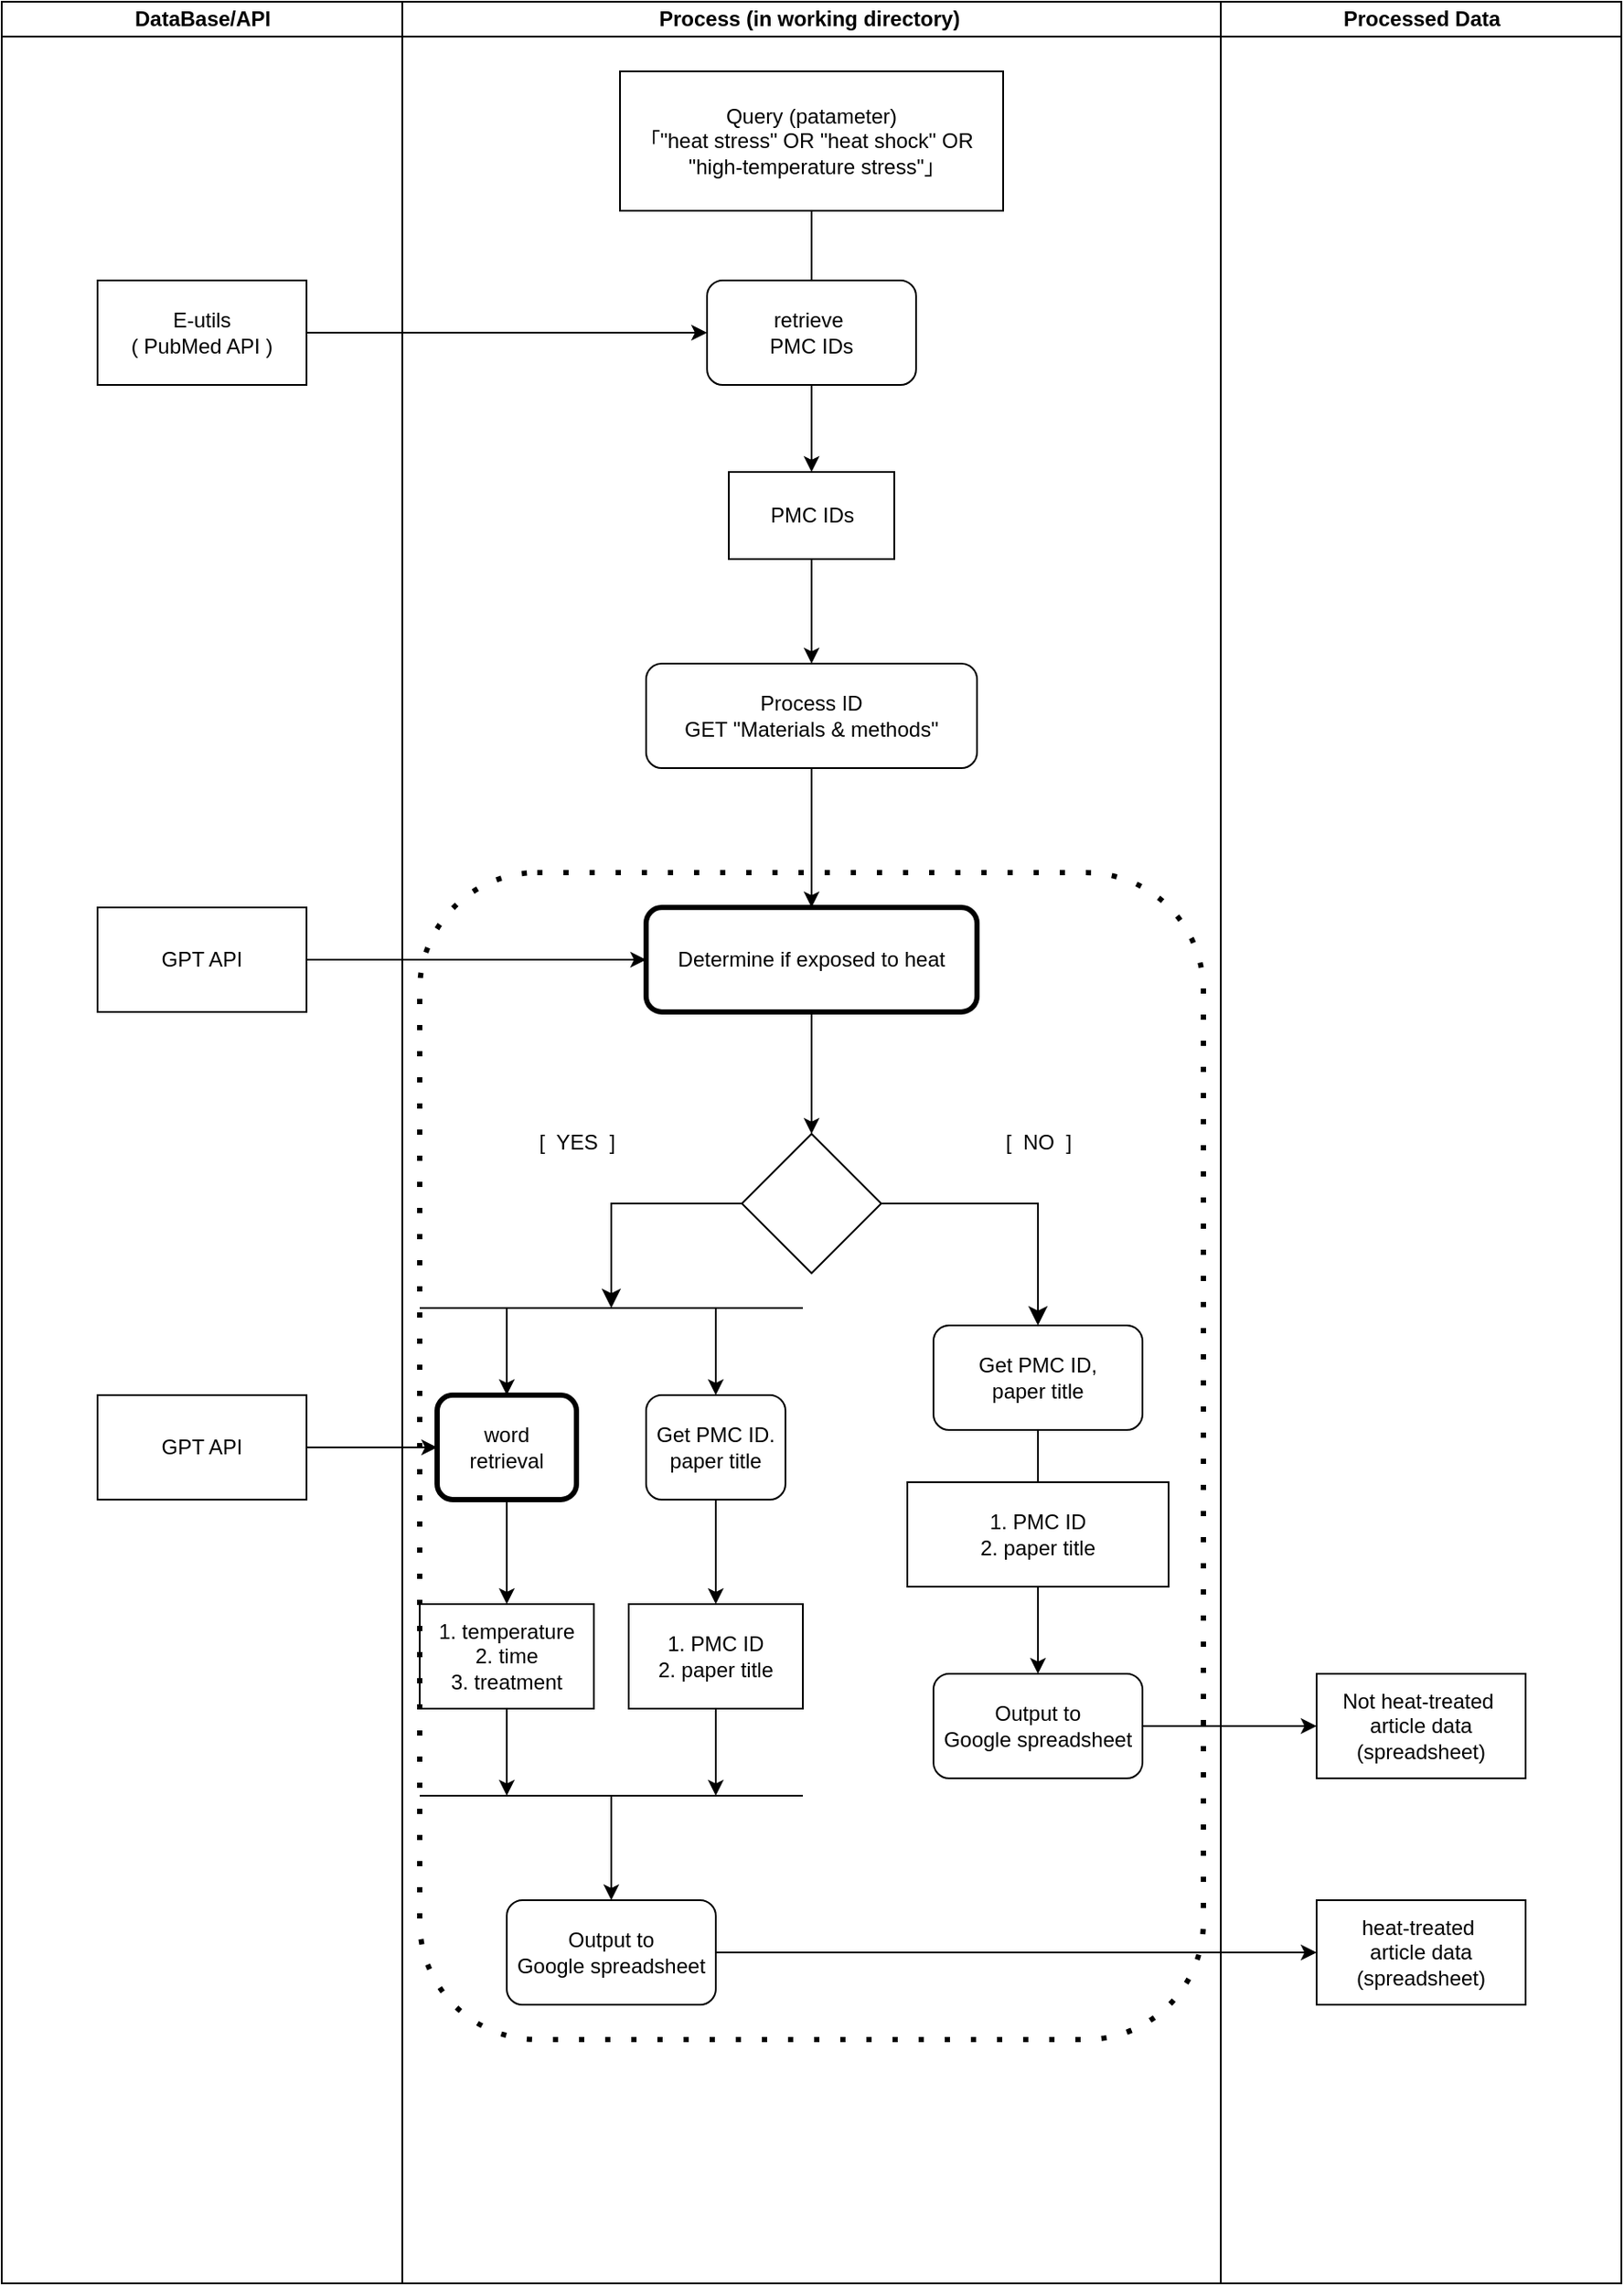 <mxfile>
    <diagram id="XXfRp2zLRPGOdZGCUI0H" name="ページ1">
        <mxGraphModel dx="2573" dy="947" grid="1" gridSize="10" guides="1" tooltips="1" connect="1" arrows="1" fold="1" page="1" pageScale="1" pageWidth="1169" pageHeight="1654" math="0" shadow="0">
            <root>
                <mxCell id="0"/>
                <mxCell id="1" parent="0"/>
                <mxCell id="25" value="DataBase/API" style="swimlane;startSize=20;html=1;fillColor=default;swimlaneFillColor=default;" parent="1" vertex="1">
                    <mxGeometry x="-50" y="10" width="230" height="1310" as="geometry"/>
                </mxCell>
                <mxCell id="2" value="E-utils&lt;br&gt;( PubMed API )" style="rounded=0;whiteSpace=wrap;html=1;" parent="25" vertex="1">
                    <mxGeometry x="55" y="160" width="120" height="60" as="geometry"/>
                </mxCell>
                <mxCell id="46" value="GPT API" style="rounded=0;whiteSpace=wrap;html=1;" parent="25" vertex="1">
                    <mxGeometry x="55" y="520" width="120" height="60" as="geometry"/>
                </mxCell>
                <mxCell id="90" value="GPT API" style="rounded=0;whiteSpace=wrap;html=1;" vertex="1" parent="25">
                    <mxGeometry x="55" y="800" width="120" height="60" as="geometry"/>
                </mxCell>
                <mxCell id="28" value="Process (in working directory)&amp;nbsp;" style="swimlane;startSize=20;html=1;" parent="1" vertex="1">
                    <mxGeometry x="180" y="10" width="470" height="1310" as="geometry"/>
                </mxCell>
                <mxCell id="5" value="Query (patameter)&lt;br&gt;｢&quot;heat stress&quot; OR &quot;heat shock&quot; OR &quot;high-temperature stress&quot;｣" style="rounded=0;whiteSpace=wrap;html=1;" parent="28" vertex="1">
                    <mxGeometry x="125" y="40" width="220" height="80" as="geometry"/>
                </mxCell>
                <mxCell id="7" value="" style="endArrow=none;html=1;entryX=0.5;entryY=1;entryDx=0;entryDy=0;exitX=0.5;exitY=0;exitDx=0;exitDy=0;" parent="28" source="4" target="5" edge="1">
                    <mxGeometry width="50" height="50" relative="1" as="geometry">
                        <mxPoint x="279" y="270" as="sourcePoint"/>
                        <mxPoint x="329" y="220" as="targetPoint"/>
                    </mxGeometry>
                </mxCell>
                <mxCell id="4" value="retrieve&amp;nbsp;&lt;br&gt;PMC IDs" style="rounded=1;whiteSpace=wrap;html=1;" parent="28" vertex="1">
                    <mxGeometry x="175" y="160" width="120" height="60" as="geometry"/>
                </mxCell>
                <mxCell id="8" value="" style="endArrow=classic;html=1;exitX=0.5;exitY=1;exitDx=0;exitDy=0;entryX=0.5;entryY=0;entryDx=0;entryDy=0;" parent="28" source="4" target="56" edge="1">
                    <mxGeometry width="50" height="50" relative="1" as="geometry">
                        <mxPoint x="140" y="320" as="sourcePoint"/>
                        <mxPoint x="235" y="270" as="targetPoint"/>
                    </mxGeometry>
                </mxCell>
                <mxCell id="10" value="1. temperature&lt;br&gt;2. time&lt;br&gt;3. treatment" style="rounded=0;whiteSpace=wrap;html=1;" parent="28" vertex="1">
                    <mxGeometry x="10" y="920" width="100" height="60" as="geometry"/>
                </mxCell>
                <mxCell id="56" value="PMC IDs" style="rounded=0;whiteSpace=wrap;html=1;" vertex="1" parent="28">
                    <mxGeometry x="187.5" y="270" width="95" height="50" as="geometry"/>
                </mxCell>
                <mxCell id="96" value="" style="edgeStyle=none;html=1;" edge="1" parent="28" source="44" target="95">
                    <mxGeometry relative="1" as="geometry"/>
                </mxCell>
                <mxCell id="44" value="Get PMC ID.&lt;br&gt;paper title" style="rounded=1;whiteSpace=wrap;html=1;" parent="28" vertex="1">
                    <mxGeometry x="140" y="800" width="80" height="60" as="geometry"/>
                </mxCell>
                <mxCell id="62" value="Process ID&lt;br&gt;GET &quot;Materials &amp;amp; methods&quot;" style="rounded=1;whiteSpace=wrap;html=1;" vertex="1" parent="28">
                    <mxGeometry x="140" y="380" width="190" height="60" as="geometry"/>
                </mxCell>
                <mxCell id="64" value="" style="endArrow=classic;html=1;exitX=0.5;exitY=1;exitDx=0;exitDy=0;" edge="1" parent="28" source="56" target="62">
                    <mxGeometry width="50" height="50" relative="1" as="geometry">
                        <mxPoint x="245" y="230" as="sourcePoint"/>
                        <mxPoint x="245" y="280" as="targetPoint"/>
                    </mxGeometry>
                </mxCell>
                <mxCell id="69" value="" style="edgeStyle=none;html=1;" edge="1" parent="28" source="66" target="68">
                    <mxGeometry relative="1" as="geometry"/>
                </mxCell>
                <mxCell id="66" value="Determine if exposed to heat" style="rounded=1;whiteSpace=wrap;html=1;strokeWidth=3;" vertex="1" parent="28">
                    <mxGeometry x="140" y="520" width="190" height="60" as="geometry"/>
                </mxCell>
                <mxCell id="65" value="" style="endArrow=classic;html=1;exitX=0.5;exitY=1;exitDx=0;exitDy=0;entryX=0.5;entryY=0;entryDx=0;entryDy=0;" edge="1" parent="28" source="62" target="66">
                    <mxGeometry width="50" height="50" relative="1" as="geometry">
                        <mxPoint x="245" y="330" as="sourcePoint"/>
                        <mxPoint x="235" y="510" as="targetPoint"/>
                    </mxGeometry>
                </mxCell>
                <mxCell id="68" value="" style="rhombus;whiteSpace=wrap;html=1;strokeWidth=1;fillColor=none;" vertex="1" parent="28">
                    <mxGeometry x="195" y="650" width="80" height="80" as="geometry"/>
                </mxCell>
                <mxCell id="70" value="[&amp;nbsp; YES&amp;nbsp; ]" style="text;html=1;align=center;verticalAlign=middle;resizable=0;points=[];autosize=1;strokeColor=none;fillColor=none;" vertex="1" parent="28">
                    <mxGeometry x="65" y="640" width="70" height="30" as="geometry"/>
                </mxCell>
                <mxCell id="71" value="[&amp;nbsp; NO&amp;nbsp; ]" style="text;html=1;align=center;verticalAlign=middle;resizable=0;points=[];autosize=1;strokeColor=none;fillColor=none;" vertex="1" parent="28">
                    <mxGeometry x="335" y="640" width="60" height="30" as="geometry"/>
                </mxCell>
                <mxCell id="75" value="" style="edgeStyle=none;html=1;" edge="1" parent="28" source="72">
                    <mxGeometry relative="1" as="geometry">
                        <mxPoint x="365" y="860" as="targetPoint"/>
                    </mxGeometry>
                </mxCell>
                <mxCell id="72" value="Get PMC ID, &lt;br&gt;paper title" style="rounded=1;whiteSpace=wrap;html=1;strokeWidth=1;fillColor=none;" vertex="1" parent="28">
                    <mxGeometry x="305" y="760" width="120" height="60" as="geometry"/>
                </mxCell>
                <mxCell id="83" value="" style="edgeStyle=none;html=1;" edge="1" parent="28" source="74" target="76">
                    <mxGeometry relative="1" as="geometry"/>
                </mxCell>
                <mxCell id="74" value="1. PMC ID&lt;br&gt;2. paper title" style="rounded=0;whiteSpace=wrap;html=1;" vertex="1" parent="28">
                    <mxGeometry x="290" y="850" width="150" height="60" as="geometry"/>
                </mxCell>
                <mxCell id="76" value="Output to &lt;br&gt;Google spreadsheet" style="rounded=1;whiteSpace=wrap;html=1;" vertex="1" parent="28">
                    <mxGeometry x="305" y="960" width="120" height="60" as="geometry"/>
                </mxCell>
                <mxCell id="87" value="" style="edgeStyle=segmentEdgeStyle;endArrow=classic;html=1;curved=0;rounded=0;endSize=8;startSize=8;exitX=1;exitY=0.5;exitDx=0;exitDy=0;entryX=0.5;entryY=0;entryDx=0;entryDy=0;" edge="1" parent="28" source="68" target="72">
                    <mxGeometry width="50" height="50" relative="1" as="geometry">
                        <mxPoint x="205" y="700" as="sourcePoint"/>
                        <mxPoint x="130" y="760" as="targetPoint"/>
                    </mxGeometry>
                </mxCell>
                <mxCell id="92" value="" style="edgeStyle=none;html=1;" edge="1" parent="28" source="88" target="10">
                    <mxGeometry relative="1" as="geometry"/>
                </mxCell>
                <mxCell id="88" value="word &lt;br&gt;retrieval" style="rounded=1;whiteSpace=wrap;html=1;strokeWidth=3;" vertex="1" parent="28">
                    <mxGeometry x="20" y="800" width="80" height="60" as="geometry"/>
                </mxCell>
                <mxCell id="95" value="1. PMC ID&lt;br&gt;2. paper title" style="rounded=0;whiteSpace=wrap;html=1;" vertex="1" parent="28">
                    <mxGeometry x="130" y="920" width="100" height="60" as="geometry"/>
                </mxCell>
                <mxCell id="97" value="" style="endArrow=none;html=1;" edge="1" parent="28">
                    <mxGeometry width="50" height="50" relative="1" as="geometry">
                        <mxPoint x="230" y="1030" as="sourcePoint"/>
                        <mxPoint x="10" y="1030" as="targetPoint"/>
                        <Array as="points">
                            <mxPoint x="120" y="1030"/>
                        </Array>
                    </mxGeometry>
                </mxCell>
                <mxCell id="100" value="Output to &lt;br&gt;Google spreadsheet" style="rounded=1;whiteSpace=wrap;html=1;" vertex="1" parent="28">
                    <mxGeometry x="60" y="1090" width="120" height="60" as="geometry"/>
                </mxCell>
                <mxCell id="103" value="" style="rounded=1;whiteSpace=wrap;html=1;dashed=1;dashPattern=1 4;fillColor=none;strokeWidth=3;" vertex="1" parent="28">
                    <mxGeometry x="10" y="500" width="450" height="670" as="geometry"/>
                </mxCell>
                <mxCell id="29" value="Processed Data" style="swimlane;startSize=20;html=1;" parent="1" vertex="1">
                    <mxGeometry x="650" y="10" width="230" height="1310" as="geometry"/>
                </mxCell>
                <mxCell id="32" value="Not heat-treated&amp;nbsp;&lt;br&gt;article data&lt;br&gt;(spreadsheet)" style="rounded=0;whiteSpace=wrap;html=1;" parent="29" vertex="1">
                    <mxGeometry x="55" y="960" width="120" height="60" as="geometry"/>
                </mxCell>
                <mxCell id="15" value="heat-treated&amp;nbsp;&lt;br&gt;article data&lt;br&gt;(spreadsheet)" style="rounded=0;whiteSpace=wrap;html=1;" parent="29" vertex="1">
                    <mxGeometry x="55" y="1090" width="120" height="60" as="geometry"/>
                </mxCell>
                <mxCell id="48" value="" style="endArrow=classic;html=1;entryX=0;entryY=0.5;entryDx=0;entryDy=0;exitX=1;exitY=0.5;exitDx=0;exitDy=0;" parent="1" source="46" target="66" edge="1">
                    <mxGeometry width="50" height="50" relative="1" as="geometry">
                        <mxPoint x="160" y="550" as="sourcePoint"/>
                        <mxPoint x="240" y="330" as="targetPoint"/>
                    </mxGeometry>
                </mxCell>
                <mxCell id="57" value="" style="edgeStyle=none;html=1;" edge="1" parent="1" source="2" target="4">
                    <mxGeometry relative="1" as="geometry"/>
                </mxCell>
                <mxCell id="78" value="" style="edgeStyle=none;html=1;" edge="1" parent="1" source="76" target="32">
                    <mxGeometry relative="1" as="geometry"/>
                </mxCell>
                <mxCell id="81" value="" style="endArrow=none;html=1;" edge="1" parent="1">
                    <mxGeometry width="50" height="50" relative="1" as="geometry">
                        <mxPoint x="410" y="760" as="sourcePoint"/>
                        <mxPoint x="190" y="760" as="targetPoint"/>
                    </mxGeometry>
                </mxCell>
                <mxCell id="84" value="" style="endArrow=classic;html=1;entryX=0.5;entryY=0;entryDx=0;entryDy=0;" edge="1" parent="1" target="44">
                    <mxGeometry width="50" height="50" relative="1" as="geometry">
                        <mxPoint x="360" y="760" as="sourcePoint"/>
                        <mxPoint x="310" y="810" as="targetPoint"/>
                    </mxGeometry>
                </mxCell>
                <mxCell id="86" value="" style="edgeStyle=segmentEdgeStyle;endArrow=classic;html=1;curved=0;rounded=0;endSize=8;startSize=8;exitX=0;exitY=0.5;exitDx=0;exitDy=0;" edge="1" parent="1" source="68">
                    <mxGeometry width="50" height="50" relative="1" as="geometry">
                        <mxPoint x="470" y="980" as="sourcePoint"/>
                        <mxPoint x="300" y="760" as="targetPoint"/>
                    </mxGeometry>
                </mxCell>
                <mxCell id="89" value="" style="endArrow=classic;html=1;entryX=0.5;entryY=0;entryDx=0;entryDy=0;" edge="1" parent="1" target="88">
                    <mxGeometry width="50" height="50" relative="1" as="geometry">
                        <mxPoint x="240" y="760" as="sourcePoint"/>
                        <mxPoint x="370" y="820" as="targetPoint"/>
                    </mxGeometry>
                </mxCell>
                <mxCell id="91" value="" style="edgeStyle=none;html=1;" edge="1" parent="1" source="90" target="88">
                    <mxGeometry relative="1" as="geometry"/>
                </mxCell>
                <mxCell id="98" style="edgeStyle=none;html=1;" edge="1" parent="1" source="10">
                    <mxGeometry relative="1" as="geometry">
                        <mxPoint x="240" y="1040" as="targetPoint"/>
                    </mxGeometry>
                </mxCell>
                <mxCell id="99" style="edgeStyle=none;html=1;exitX=0.5;exitY=1;exitDx=0;exitDy=0;" edge="1" parent="1" source="95">
                    <mxGeometry relative="1" as="geometry">
                        <mxPoint x="360" y="1040" as="targetPoint"/>
                    </mxGeometry>
                </mxCell>
                <mxCell id="102" style="edgeStyle=none;html=1;entryX=0.5;entryY=0;entryDx=0;entryDy=0;" edge="1" parent="1" target="100">
                    <mxGeometry relative="1" as="geometry">
                        <mxPoint x="260" y="1060" as="targetPoint"/>
                        <mxPoint x="300" y="1040" as="sourcePoint"/>
                    </mxGeometry>
                </mxCell>
                <mxCell id="14" value="" style="endArrow=classic;html=1;exitX=1;exitY=0.5;exitDx=0;exitDy=0;entryX=0;entryY=0.5;entryDx=0;entryDy=0;" parent="1" source="100" target="15" edge="1">
                    <mxGeometry width="50" height="50" relative="1" as="geometry">
                        <mxPoint x="425" y="1200" as="sourcePoint"/>
                        <mxPoint x="540" y="690" as="targetPoint"/>
                    </mxGeometry>
                </mxCell>
            </root>
        </mxGraphModel>
    </diagram>
</mxfile>
